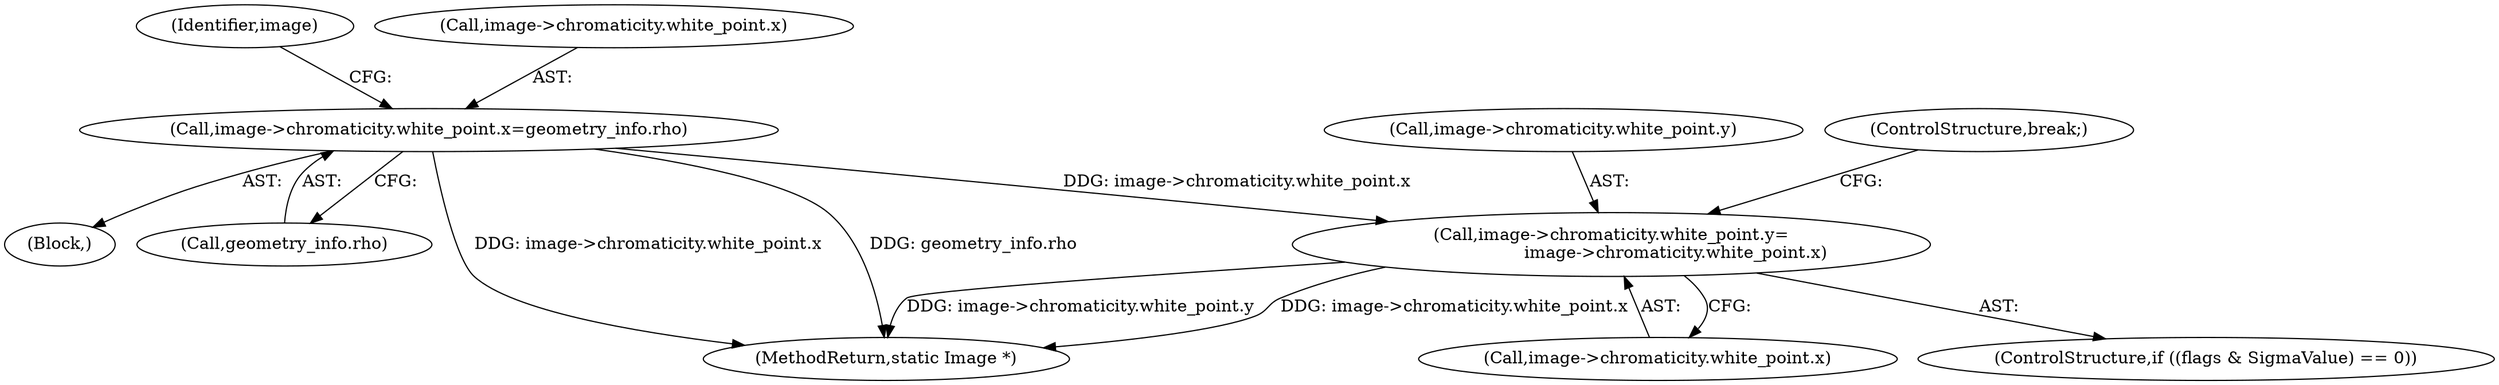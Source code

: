 digraph "0_ImageMagick_4493d9ca1124564da17f9b628ef9d0f1a6be9738@pointer" {
"1001749" [label="(Call,image->chromaticity.white_point.y=\n                        image->chromaticity.white_point.x)"];
"1001721" [label="(Call,image->chromaticity.white_point.x=geometry_info.rho)"];
"1001714" [label="(Block,)"];
"1001736" [label="(Identifier,image)"];
"1001749" [label="(Call,image->chromaticity.white_point.y=\n                        image->chromaticity.white_point.x)"];
"1001750" [label="(Call,image->chromaticity.white_point.y)"];
"1001721" [label="(Call,image->chromaticity.white_point.x=geometry_info.rho)"];
"1002462" [label="(MethodReturn,static Image *)"];
"1001764" [label="(ControlStructure,break;)"];
"1001722" [label="(Call,image->chromaticity.white_point.x)"];
"1001729" [label="(Call,geometry_info.rho)"];
"1001743" [label="(ControlStructure,if ((flags & SigmaValue) == 0))"];
"1001757" [label="(Call,image->chromaticity.white_point.x)"];
"1001749" -> "1001743"  [label="AST: "];
"1001749" -> "1001757"  [label="CFG: "];
"1001750" -> "1001749"  [label="AST: "];
"1001757" -> "1001749"  [label="AST: "];
"1001764" -> "1001749"  [label="CFG: "];
"1001749" -> "1002462"  [label="DDG: image->chromaticity.white_point.y"];
"1001749" -> "1002462"  [label="DDG: image->chromaticity.white_point.x"];
"1001721" -> "1001749"  [label="DDG: image->chromaticity.white_point.x"];
"1001721" -> "1001714"  [label="AST: "];
"1001721" -> "1001729"  [label="CFG: "];
"1001722" -> "1001721"  [label="AST: "];
"1001729" -> "1001721"  [label="AST: "];
"1001736" -> "1001721"  [label="CFG: "];
"1001721" -> "1002462"  [label="DDG: geometry_info.rho"];
"1001721" -> "1002462"  [label="DDG: image->chromaticity.white_point.x"];
}
